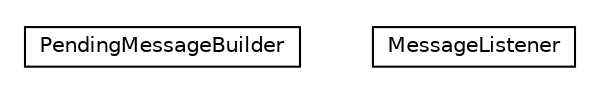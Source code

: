 #!/usr/local/bin/dot
#
# Class diagram 
# Generated by UMLGraph version R5_6-24-gf6e263 (http://www.umlgraph.org/)
#

digraph G {
	edge [fontname="Helvetica",fontsize=10,labelfontname="Helvetica",labelfontsize=10];
	node [fontname="Helvetica",fontsize=10,shape=plaintext];
	nodesep=0.25;
	ranksep=0.5;
	// org.universAAL.ui.dm.userInteraction.messageManagement.PendingMessageBuilder
	c1069279 [label=<<table title="org.universAAL.ui.dm.userInteraction.messageManagement.PendingMessageBuilder" border="0" cellborder="1" cellspacing="0" cellpadding="2" port="p" href="./PendingMessageBuilder.html">
		<tr><td><table border="0" cellspacing="0" cellpadding="1">
<tr><td align="center" balign="center"> PendingMessageBuilder </td></tr>
		</table></td></tr>
		</table>>, URL="./PendingMessageBuilder.html", fontname="Helvetica", fontcolor="black", fontsize=10.0];
	// org.universAAL.ui.dm.userInteraction.messageManagement.MessageListener
	c1069280 [label=<<table title="org.universAAL.ui.dm.userInteraction.messageManagement.MessageListener" border="0" cellborder="1" cellspacing="0" cellpadding="2" port="p" href="./MessageListener.html">
		<tr><td><table border="0" cellspacing="0" cellpadding="1">
<tr><td align="center" balign="center"> MessageListener </td></tr>
		</table></td></tr>
		</table>>, URL="./MessageListener.html", fontname="Helvetica", fontcolor="black", fontsize=10.0];
}

